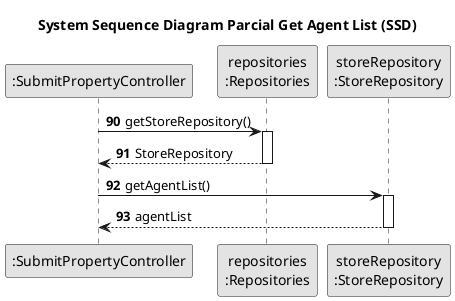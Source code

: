 @startuml
skinparam monochrome true
skinparam packageStyle rectangle
skinparam shadowing false

title System Sequence Diagram Parcial Get Agent List (SSD)

'hide footbox
participant ":SubmitPropertyController" as CTRL

participant "repositories\n:Repositories" as repositories
participant "storeRepository\n:StoreRepository" as storeRepository

autonumber 90

        CTRL  ->  repositories : getStoreRepository()
            activate repositories

            repositories --> CTRL: StoreRepository
            deactivate repositories

        CTRL -> storeRepository: getAgentList()
            activate storeRepository

            storeRepository --> CTRL : agentList
            deactivate storeRepository


@enduml